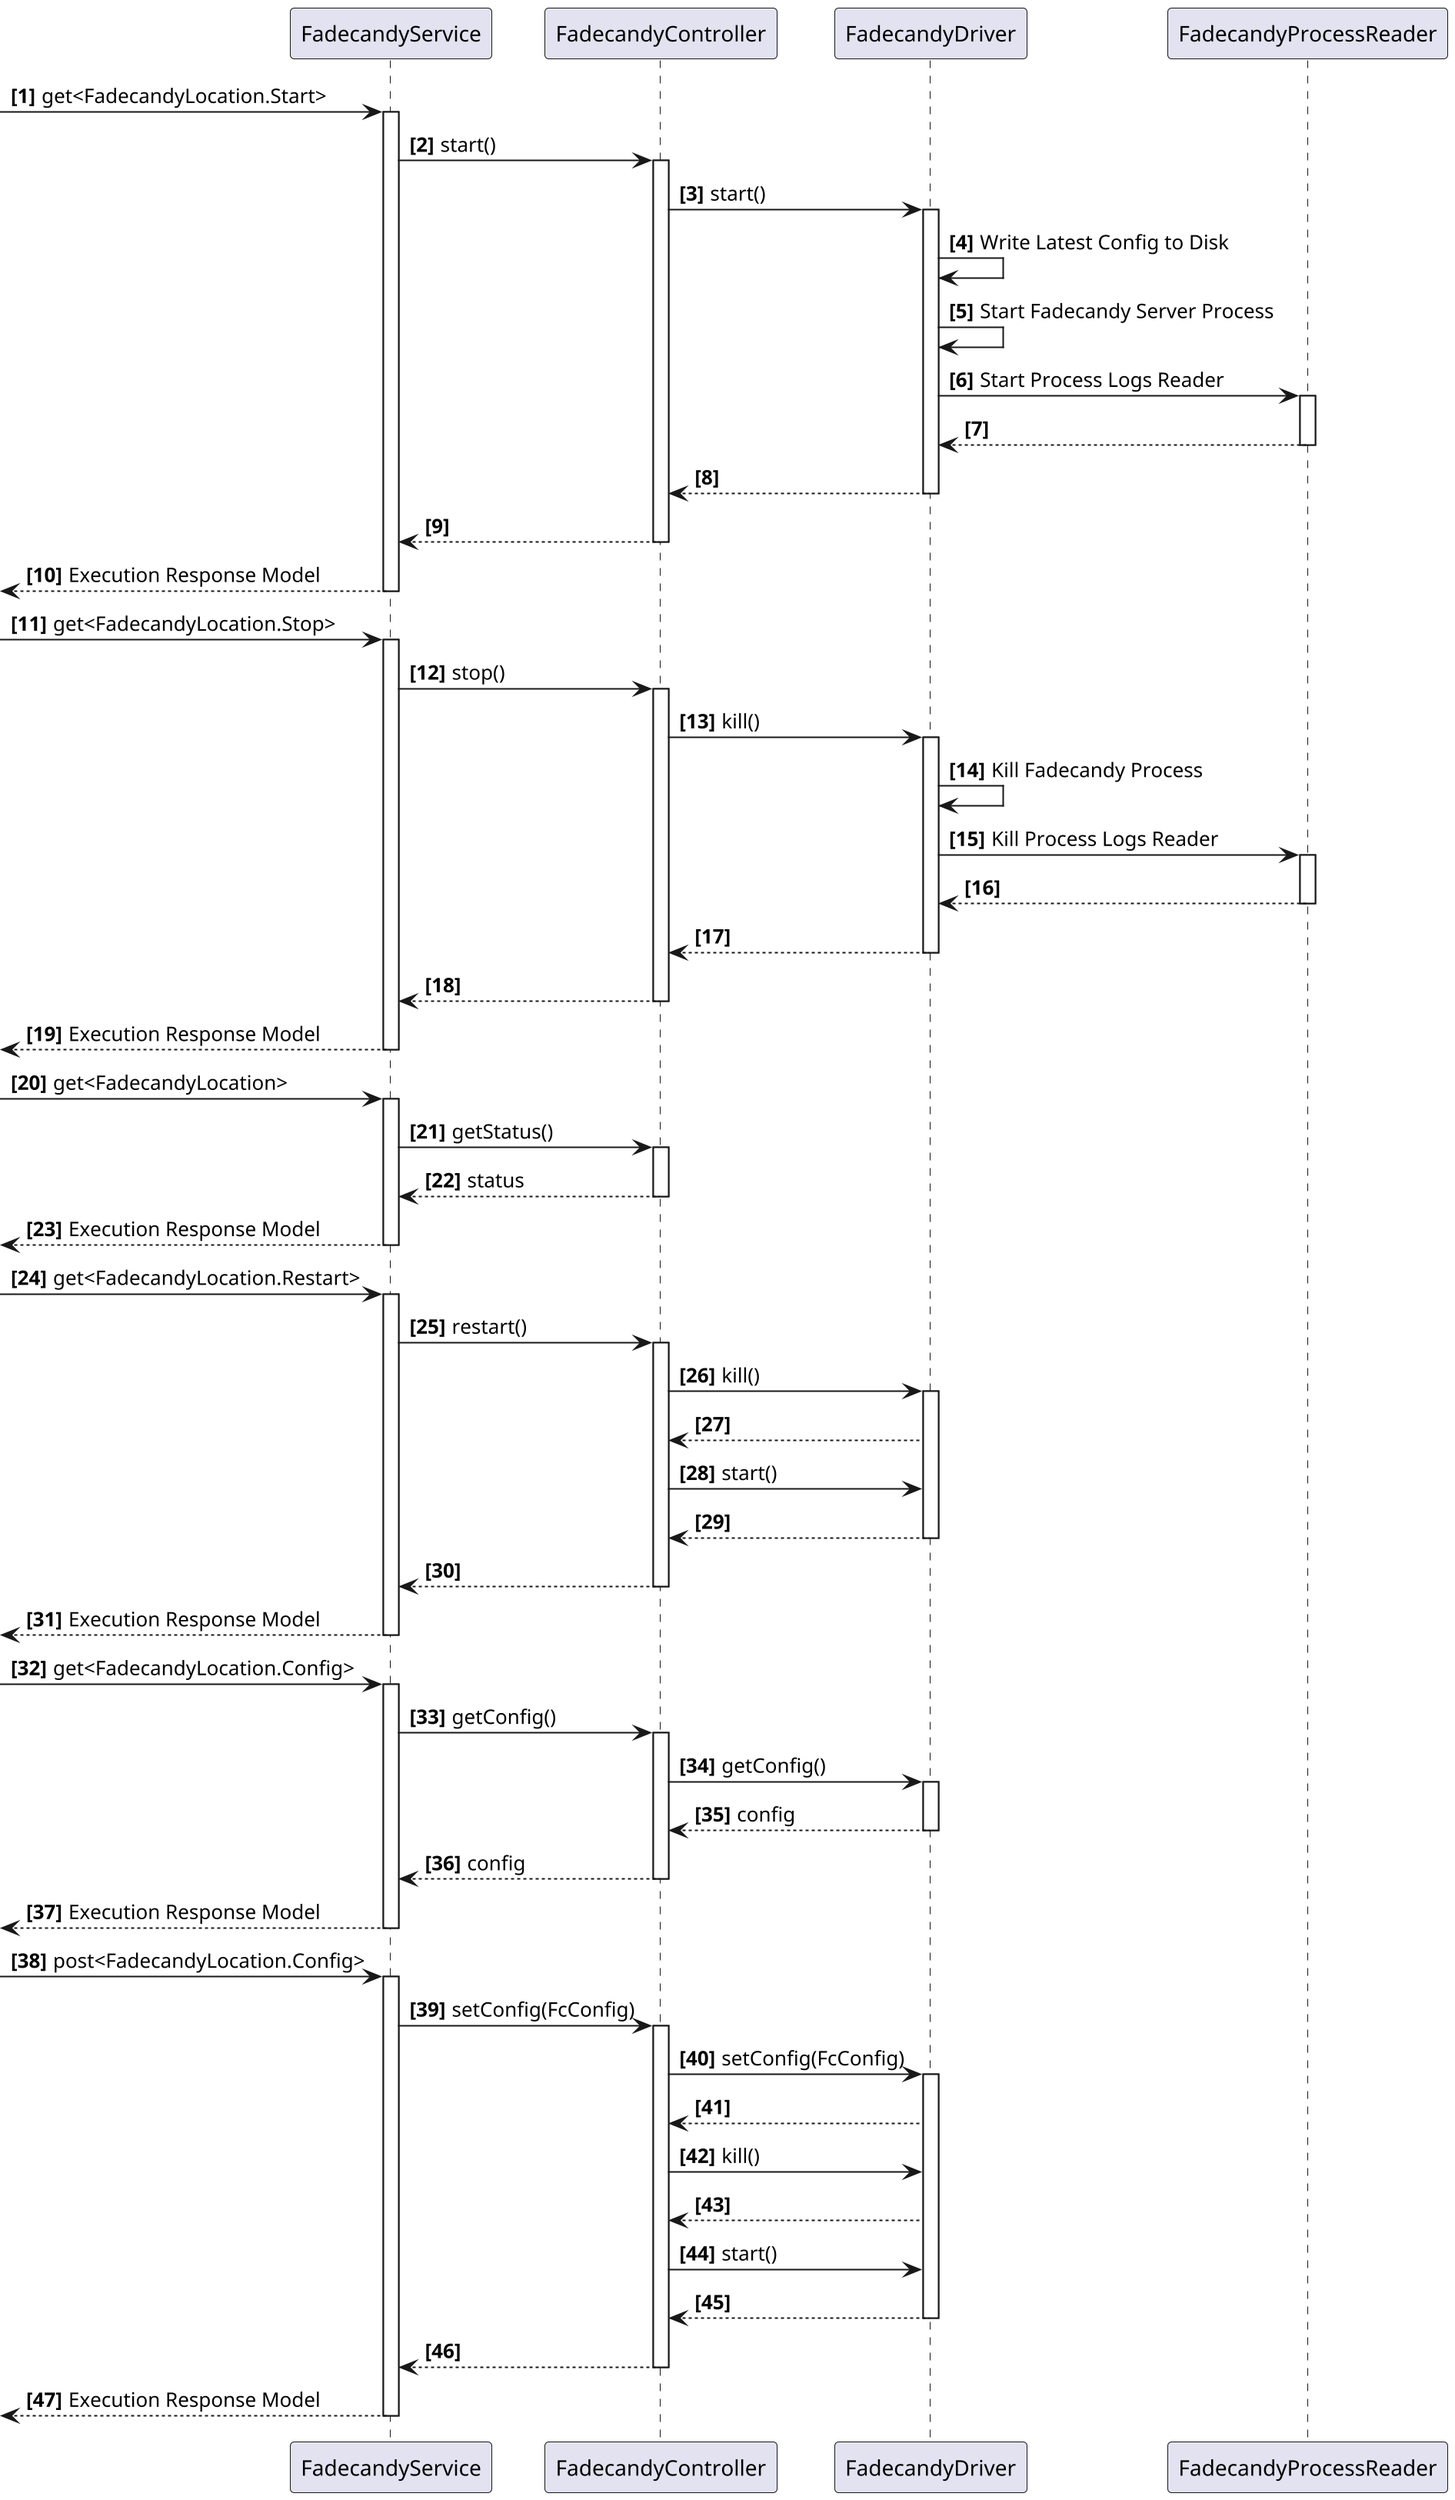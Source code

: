 @startuml Fadecandy REST Fc Service
scale 2
autonumber "<b>[0]"

participant FadecandyService
participant FadecandyController
participant FadecandyDriver
participant FadecandyProcessReader

[-> FadecandyService : get<FadecandyLocation.Start>
activate FadecandyService
FadecandyService -> FadecandyController : start()
activate FadecandyController
FadecandyController -> FadecandyDriver : start()
activate FadecandyDriver
FadecandyDriver -> FadecandyDriver : Write Latest Config to Disk
FadecandyDriver -> FadecandyDriver : Start Fadecandy Server Process
FadecandyDriver -> FadecandyProcessReader : Start Process Logs Reader
activate FadecandyProcessReader
FadecandyDriver <-- FadecandyProcessReader
deactivate FadecandyProcessReader
FadecandyController <-- FadecandyDriver
deactivate FadecandyDriver
FadecandyService <-- FadecandyController
deactivate FadecandyController
[<-- FadecandyService : Execution Response Model
deactivate FadecandyService

[-> FadecandyService : get<FadecandyLocation.Stop>
activate FadecandyService
FadecandyService -> FadecandyController : stop()
activate FadecandyController
FadecandyController -> FadecandyDriver : kill()
activate FadecandyDriver
FadecandyDriver -> FadecandyDriver : Kill Fadecandy Process
FadecandyDriver -> FadecandyProcessReader : Kill Process Logs Reader
activate FadecandyProcessReader
FadecandyDriver <-- FadecandyProcessReader
deactivate FadecandyProcessReader
FadecandyController <-- FadecandyDriver
deactivate FadecandyDriver
FadecandyService <-- FadecandyController
deactivate FadecandyController
[<-- FadecandyService : Execution Response Model
deactivate FadecandyService

[-> FadecandyService : get<FadecandyLocation>
activate FadecandyService
FadecandyService -> FadecandyController : getStatus()
activate FadecandyController
FadecandyService <-- FadecandyController : status
deactivate FadecandyController
[<-- FadecandyService : Execution Response Model
deactivate FadecandyService

[-> FadecandyService : get<FadecandyLocation.Restart>
activate FadecandyService
FadecandyService -> FadecandyController : restart()
activate FadecandyController
FadecandyController -> FadecandyDriver : kill()
activate FadecandyDriver
FadecandyController <-- FadecandyDriver
FadecandyController -> FadecandyDriver : start()
FadecandyController <-- FadecandyDriver
deactivate FadecandyDriver
FadecandyService <-- FadecandyController
deactivate FadecandyController
[<-- FadecandyService : Execution Response Model
deactivate FadecandyService

[-> FadecandyService : get<FadecandyLocation.Config>
activate FadecandyService
FadecandyService -> FadecandyController : getConfig()
activate FadecandyController
FadecandyController -> FadecandyDriver : getConfig()
activate FadecandyDriver
FadecandyController <-- FadecandyDriver : config
deactivate FadecandyDriver
FadecandyService <-- FadecandyController : config
deactivate FadecandyController
[<-- FadecandyService : Execution Response Model
deactivate FadecandyService

[-> FadecandyService : post<FadecandyLocation.Config>
activate FadecandyService
FadecandyService -> FadecandyController : setConfig(FcConfig)
activate FadecandyController
FadecandyController -> FadecandyDriver : setConfig(FcConfig)
activate FadecandyDriver
FadecandyController <-- FadecandyDriver
FadecandyController -> FadecandyDriver : kill()
FadecandyController <-- FadecandyDriver
FadecandyController -> FadecandyDriver : start()
FadecandyController <-- FadecandyDriver
deactivate FadecandyDriver
FadecandyService <-- FadecandyController
deactivate FadecandyController
[<-- FadecandyService : Execution Response Model
deactivate FadecandyService


@enduml